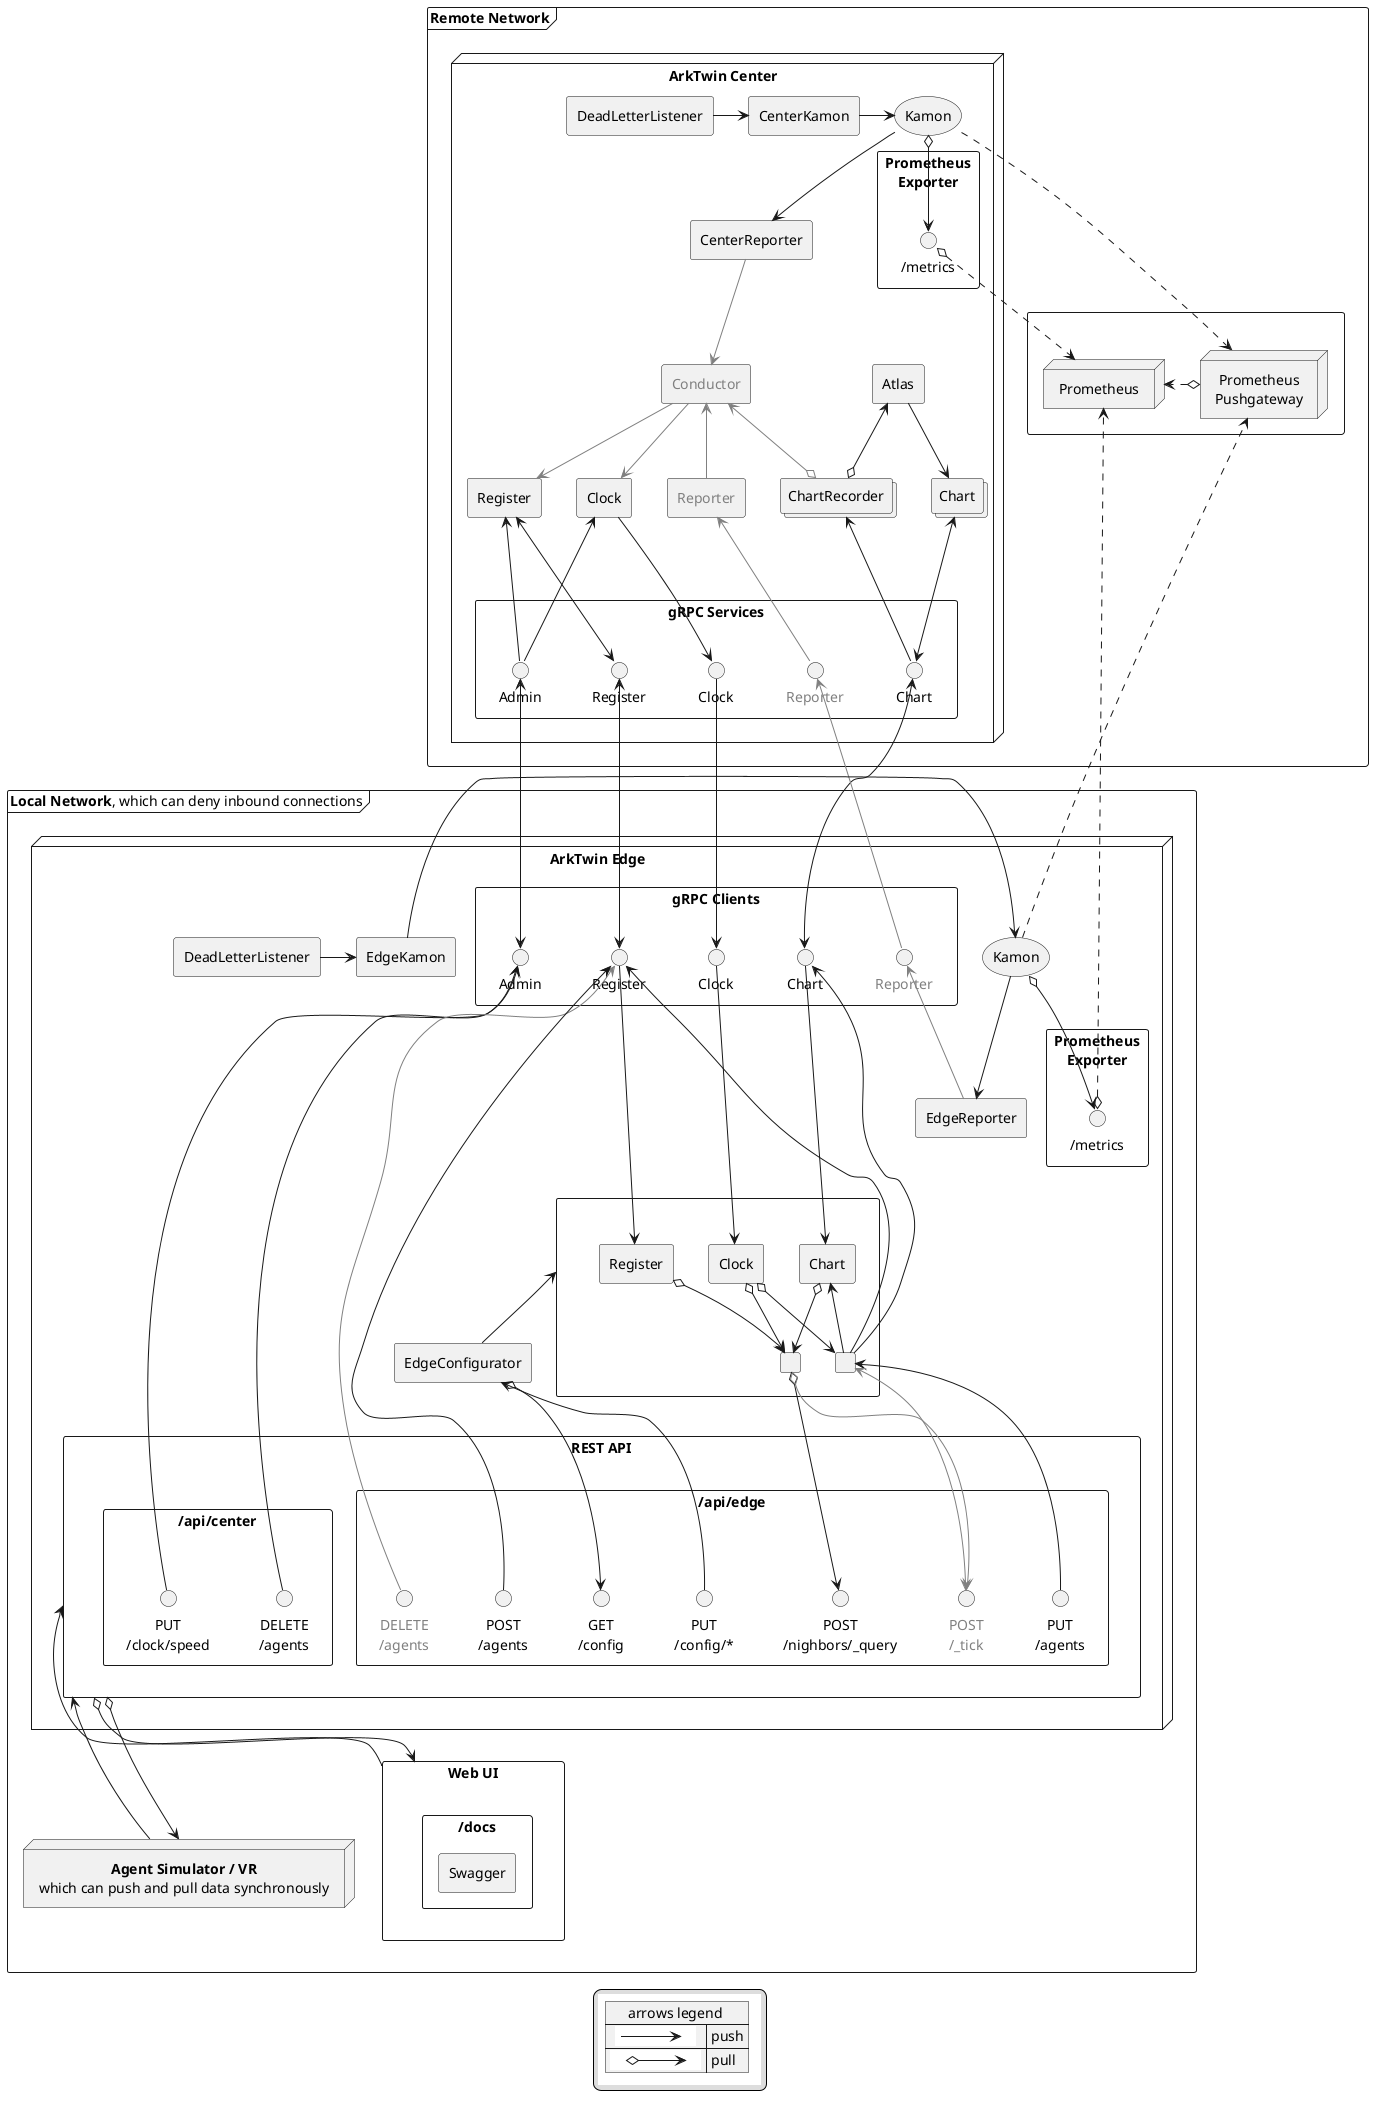 @startuml messaging
skinparam defaultTextAlignment center

frame "Remote Network" {
  node "ArkTwin Center" {
    agent "<color:#gray>Conductor</color>" as Conductor

    agent "Atlas" as Atlas
    collections "ChartRecorder" as ChartRecorder
    collections "Chart" as center.Chart

    agent "Clock" as center.Clock
    agent "<color:#gray>Reporter</color>" as Reporter
    agent "Register" as center.Register

    storage "Kamon" as center.Kamon
    agent "CenterKamon" as CenterKamon
    agent "CenterReporter" as CenterReporter
    agent "DeadLetterListener" as center.DeadLetterListener

    rectangle "gRPC Services" as center.services {
      interface "Admin" as AdminService
      interface "Chart" as ChartService
      interface "Clock" as ClockService
      interface "<color:#gray>Reporter</color>" as ReporterService
      interface "Register" as RegisterService
    }
    rectangle "Prometheus\nExporter" as center.prometheus {
      interface "/metrics" as CenterMetrics
    }
  }

  rectangle " " as prometheus {
    node "Prometheus" as Prometheus
    node "Prometheus\nPushgateway" as Pushgateway
  }
}

frame "Local Network<plain>, which can deny inbound connections</plain>" {
  node "ArkTwin Edge" {
    rectangle "gRPC Clients" as edge.clients {
      interface "Admin" as AdminClient
      interface "Chart" as ChartClient
      interface "Clock" as ClockClient
      interface "<color:#gray>Reporter</color>" as ReporterClient
      interface "Register" as RegisterClient
    }

    storage "Kamon" as Kamon
    agent "EdgeKamon" as EdgeKamon
    agent "EdgeReporter" as EdgeReporter
    agent "DeadLetterListener" as DeadLetterListener

    rectangle " " as edge.actors {
      agent "Chart" as Chart
      agent "Clock" as Clock
      agent "Register" as Register

      agent " " as EdgeAgentsPutAdapter
      agent " " as EdgeNeighborsQueryAdapter
    }

    agent "EdgeConfigurator" as EdgeConfigurator

    rectangle "REST API" as edge.endpoints {
      rectangle "/api/center" {
        interface "DELETE\n/agents" as CenterAgentsDelete
        interface "PUT\n/clock/speed" as CenterClockSpeedPut
      }
      rectangle "/api/edge\n" {
        interface "<color:#gray>DELETE</color>\n<color:#gray>/agents</color>" as EdgeAgentsDelete
        interface "POST\n/agents" as EdgeAgentsPost
        interface "PUT\n/agents" as EdgeAgentsPut
        interface "GET\n/config" as EdgeConfigGet
        interface "PUT\n/config/*" as EdgeConfigPut
        interface "POST\n/nighbors/_query" as EdgeNeighborsQuery
        interface "<color:#gray>POST</color>\n<color:#gray>/_tick</color>" as EdgeTick
      }
    }
    rectangle "Prometheus\nExporter" as edge.prometheus {
      interface "/metrics" as EdgeMetrics
    }
  }

  rectangle "Web UI" as webui {
    rectangle "/docs" {
      rectangle "Swagger"
    }
  }
  node "<b>Agent Simulator / VR</b>\nwhich can push and pull data synchronously" as Simulator
}

Conductor -[#gray]-> center.Clock
Conductor -[#gray]-> center.Register
Conductor <-[#gray]- Reporter
Conductor <-[#gray]-o ChartRecorder

center.Chart <---> ChartService
ChartRecorder <--- ChartService
Atlas <--o ChartRecorder
Atlas --> center.Chart

center.Clock <--- AdminService
center.Clock ---> ClockService
Reporter <-[#gray]-- ReporterService
center.Register <--- AdminService
center.Register <---> RegisterService

AdminService <--> AdminClient
ChartService <--> ChartClient
ClockService --> ClockClient
ReporterService <-[#gray]- ReporterClient
RegisterService <--> RegisterClient

ReporterClient <-[#gray]- EdgeReporter

ChartClient ---> Chart

ClockClient ---> Clock

RegisterClient ---> Register

AdminClient <-- CenterAgentsDelete

AdminClient <-- CenterClockSpeedPut

RegisterClient <-[#gray]- EdgeAgentsDelete

RegisterClient <-- EdgeAgentsPost
ChartClient <-- EdgeAgentsPutAdapter
Chart <-- EdgeAgentsPutAdapter
Clock o--> EdgeAgentsPutAdapter
RegisterClient <-- EdgeAgentsPutAdapter
EdgeAgentsPutAdapter <-- EdgeAgentsPut
EdgeAgentsPutAdapter <-[#gray]-> EdgeTick

Chart o--> EdgeNeighborsQueryAdapter
Clock o--> EdgeNeighborsQueryAdapter
Register o--> EdgeNeighborsQueryAdapter
EdgeNeighborsQueryAdapter o--> EdgeNeighborsQuery
EdgeNeighborsQueryAdapter o-[#gray]-> EdgeTick

EdgeConfigurator o--> EdgeConfigGet
EdgeConfigurator <-- EdgeConfigPut
edge.actors <-- EdgeConfigurator  

edge.endpoints <-- webui
edge.endpoints o--> webui
edge.endpoints <-- Simulator
edge.endpoints o--> Simulator

center.Kamon --> CenterReporter
CenterReporter -[#gray]-> Conductor
center.Kamon o--> CenterMetrics
CenterMetrics o..> Prometheus
center.Kamon ..> Pushgateway
center.DeadLetterListener -> CenterKamon
CenterKamon -> center.Kamon

Kamon --> EdgeReporter
Kamon o--> EdgeMetrics
EdgeMetrics o..> Prometheus
Kamon ..> Pushgateway
DeadLetterListener -> EdgeKamon
EdgeKamon -> Kamon

Pushgateway o.> Prometheus

!procedure $inlineArrow($arrow)
{{\nleft to right direction\nlabel " " as A\nlabel " " as B\nA $arrow B\n}}
!endprocedure

legend
{{
  map "arrows legend " as arrows {
    $inlineArrow( "-->") => push
    $inlineArrow("o-->") => pull
  }
}}
endlegend
@enduml
